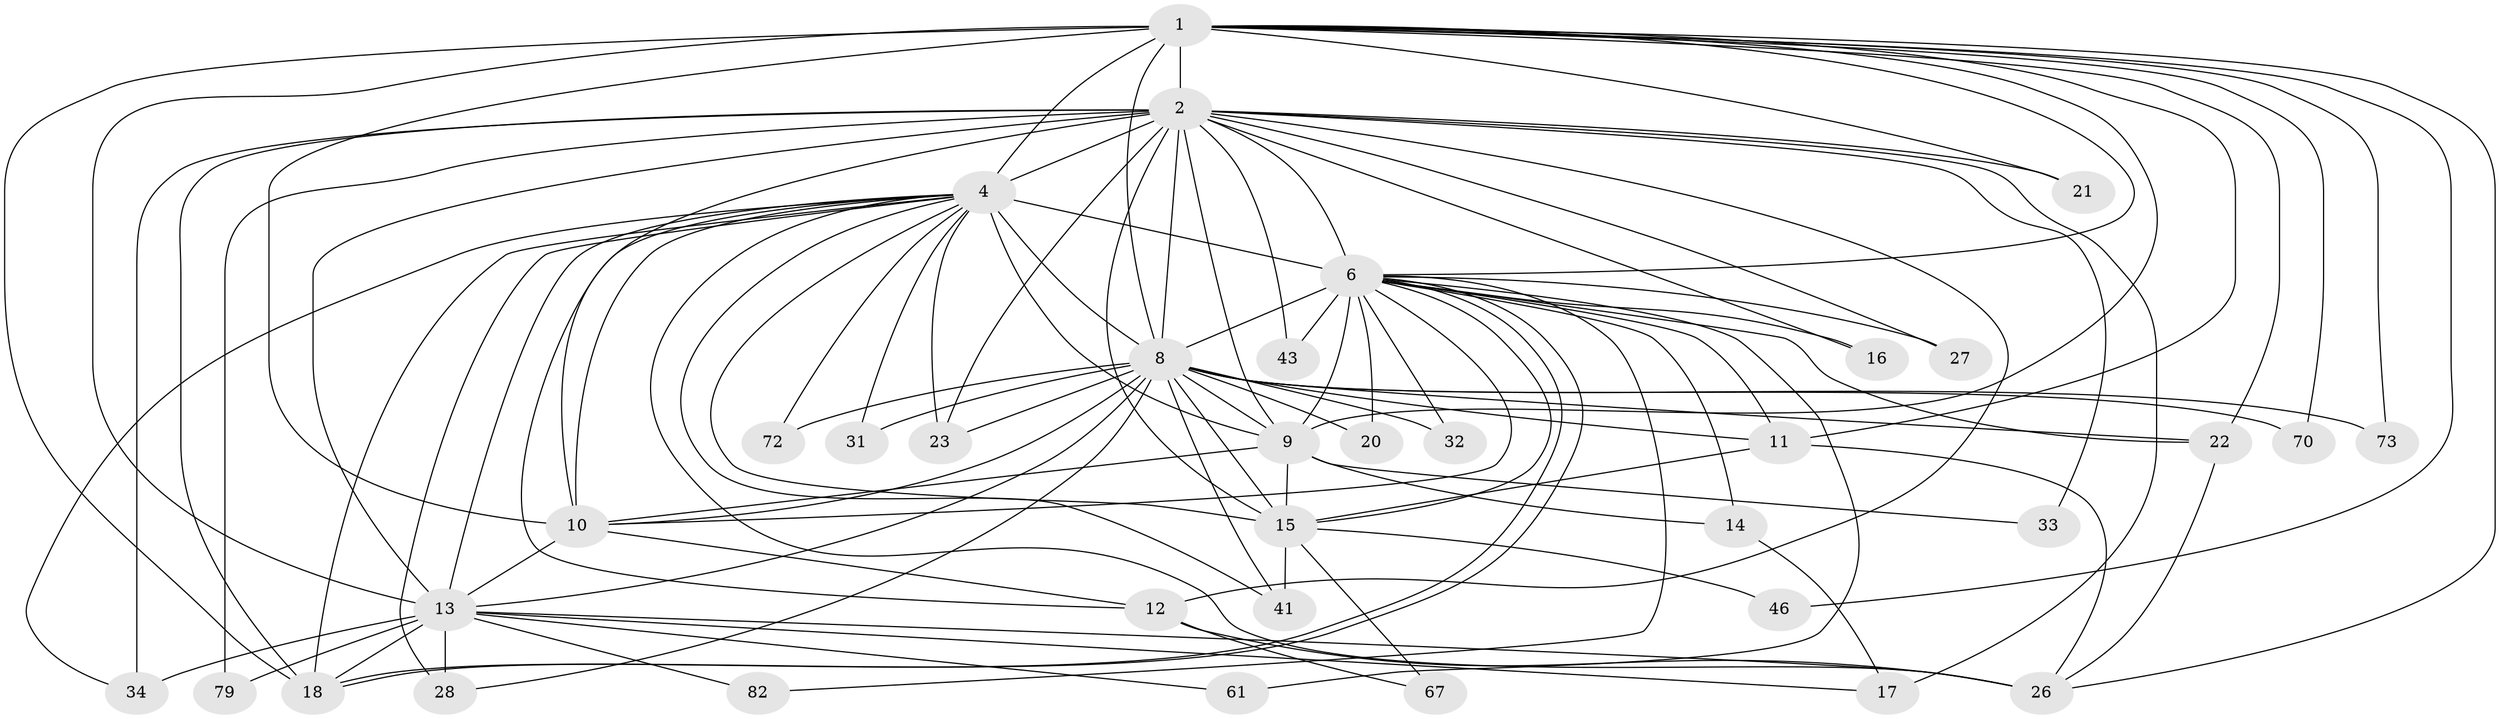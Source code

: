 // original degree distribution, {24: 0.008130081300813009, 17: 0.008130081300813009, 27: 0.008130081300813009, 25: 0.008130081300813009, 20: 0.008130081300813009, 34: 0.008130081300813009, 26: 0.016260162601626018, 16: 0.008130081300813009, 11: 0.016260162601626018, 3: 0.1951219512195122, 5: 0.04878048780487805, 13: 0.008130081300813009, 4: 0.0975609756097561, 2: 0.5528455284552846, 6: 0.008130081300813009}
// Generated by graph-tools (version 1.1) at 2025/17/03/04/25 18:17:18]
// undirected, 36 vertices, 102 edges
graph export_dot {
graph [start="1"]
  node [color=gray90,style=filled];
  1 [super="+76+80+92"];
  2 [super="+121+108+101+83+5+29+91+3"];
  4 [super="+71+38+78+52+55+99+42+45+49+7+35"];
  6;
  8 [super="+87+75"];
  9 [super="+36+64"];
  10;
  11 [super="+30"];
  12;
  13 [super="+65+74"];
  14;
  15 [super="+89+111"];
  16;
  17;
  18 [super="+19"];
  20;
  21 [super="+44"];
  22 [super="+47"];
  23 [super="+58+100"];
  26;
  27 [super="+50+77"];
  28;
  31;
  32;
  33;
  34 [super="+103+60"];
  41 [super="+113+115"];
  43;
  46;
  61;
  67;
  70;
  72;
  73;
  79 [super="+97"];
  82;
  1 -- 2 [weight=8];
  1 -- 4 [weight=3];
  1 -- 6;
  1 -- 8;
  1 -- 9;
  1 -- 10;
  1 -- 11;
  1 -- 13;
  1 -- 22;
  1 -- 26;
  1 -- 46;
  1 -- 70;
  1 -- 73;
  1 -- 18;
  1 -- 21;
  2 -- 4 [weight=13];
  2 -- 6 [weight=6];
  2 -- 8 [weight=6];
  2 -- 9 [weight=7];
  2 -- 10 [weight=3];
  2 -- 13;
  2 -- 23 [weight=2];
  2 -- 12;
  2 -- 79 [weight=3];
  2 -- 16;
  2 -- 15;
  2 -- 18 [weight=3];
  2 -- 27 [weight=2];
  2 -- 34 [weight=2];
  2 -- 43 [weight=2];
  2 -- 17;
  2 -- 21;
  2 -- 33 [weight=3];
  4 -- 6 [weight=8];
  4 -- 8 [weight=4];
  4 -- 9 [weight=3];
  4 -- 10 [weight=2];
  4 -- 12;
  4 -- 23 [weight=2];
  4 -- 41;
  4 -- 15 [weight=2];
  4 -- 13 [weight=2];
  4 -- 26;
  4 -- 72 [weight=2];
  4 -- 18;
  4 -- 28;
  4 -- 31;
  4 -- 34;
  6 -- 8;
  6 -- 9 [weight=2];
  6 -- 10;
  6 -- 11;
  6 -- 14;
  6 -- 16;
  6 -- 18 [weight=2];
  6 -- 18;
  6 -- 20;
  6 -- 32;
  6 -- 43;
  6 -- 61;
  6 -- 82;
  6 -- 22;
  6 -- 27 [weight=2];
  6 -- 15;
  8 -- 9;
  8 -- 10;
  8 -- 15;
  8 -- 20;
  8 -- 22;
  8 -- 28;
  8 -- 31;
  8 -- 32;
  8 -- 41;
  8 -- 70;
  8 -- 73;
  8 -- 11;
  8 -- 23;
  8 -- 72;
  8 -- 13;
  9 -- 10;
  9 -- 14 [weight=2];
  9 -- 15;
  9 -- 33;
  10 -- 12;
  10 -- 13;
  11 -- 26;
  11 -- 15 [weight=2];
  12 -- 26;
  12 -- 67;
  13 -- 17;
  13 -- 28;
  13 -- 34;
  13 -- 61;
  13 -- 82;
  13 -- 79;
  13 -- 26;
  13 -- 18;
  14 -- 17;
  15 -- 41 [weight=2];
  15 -- 46;
  15 -- 67;
  22 -- 26;
}
